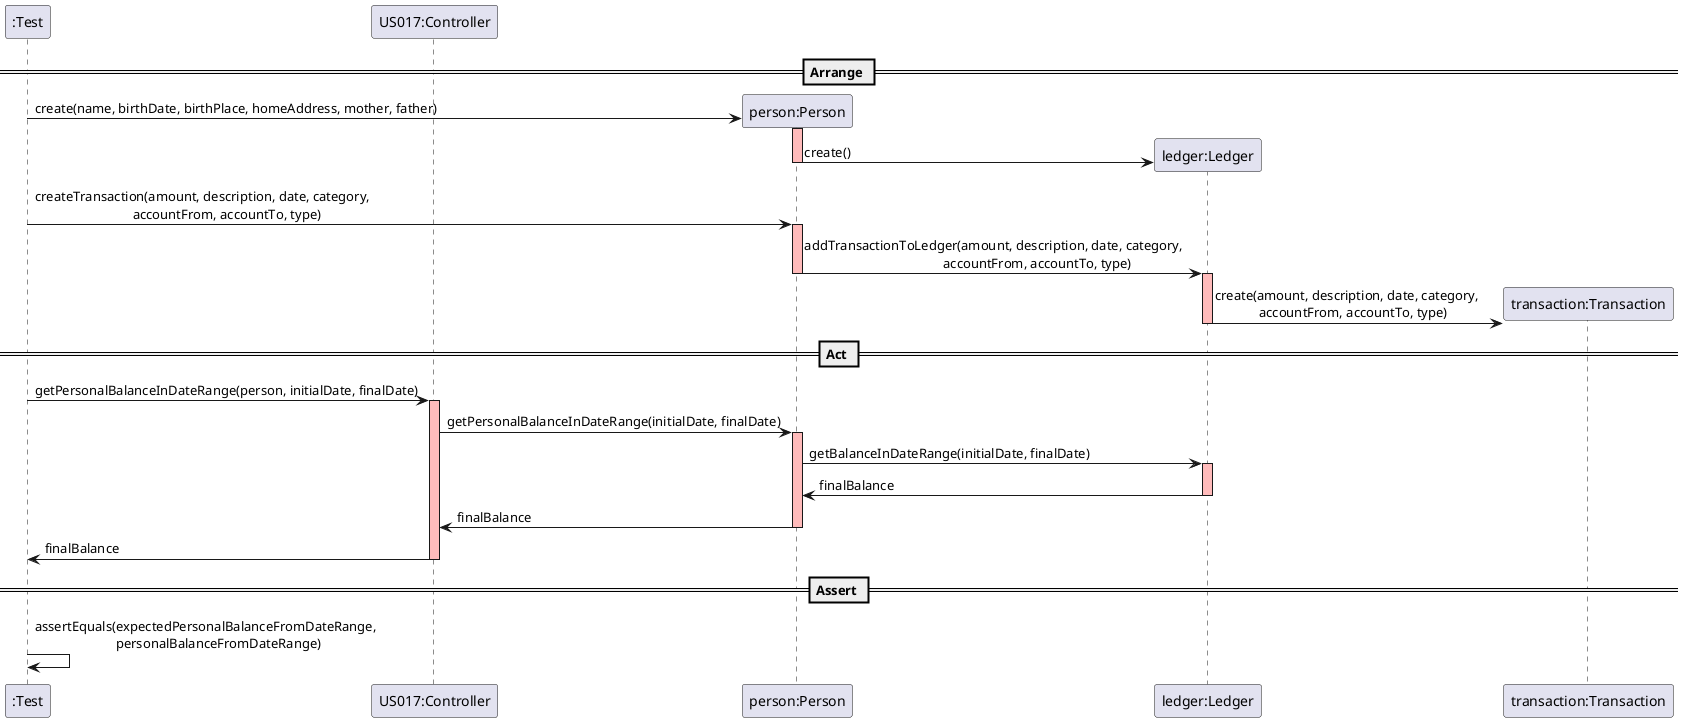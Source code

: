@startuml
create ":Test"

== Arrange ==
create "US017:Controller"

create "person:Person"
":Test" -> "person:Person" : create(name, birthDate, birthPlace, homeAddress, mother, father)
activate "person:Person" #FFBBBB

create "ledger:Ledger"
"person:Person" -> "ledger:Ledger" : create()
deactivate "person:Person"
":Test" -> "person:Person" : createTransaction(amount, description, date, category, \n                             accountFrom, accountTo, type)
activate "person:Person" #FFBBBB

"person:Person" -> "ledger:Ledger" : addTransactionToLedger(amount, description, date, category, \n                                         accountFrom, accountTo, type)
deactivate "person:Person" #FFBBBB
activate "ledger:Ledger" #FFBBBB
create "transaction:Transaction"
"ledger:Ledger" -> "transaction:Transaction" : create(amount, description, date, category, \n             accountFrom, accountTo, type)
deactivate "person:Person"
deactivate "ledger:Ledger"

== Act ==

":Test" -> "US017:Controller" : getPersonalBalanceInDateRange(person, initialDate, finalDate)
activate "US017:Controller" #FFBBBB
"US017:Controller" -> "person:Person": getPersonalBalanceInDateRange(initialDate, finalDate)
activate "person:Person" #FFBBBB
"person:Person" -> "ledger:Ledger": getBalanceInDateRange(initialDate, finalDate)
activate "ledger:Ledger" #FFBBBB
"ledger:Ledger" -> "person:Person" : finalBalance
deactivate "ledger:Ledger"
"person:Person" -> "US017:Controller" : finalBalance
deactivate "person:Person"
"US017:Controller" -> ":Test" : finalBalance
deactivate "US017:Controller"

== Assert ==

":Test" -> ":Test" : assertEquals(expectedPersonalBalanceFromDateRange, \n                        personalBalanceFromDateRange)

@enduml
